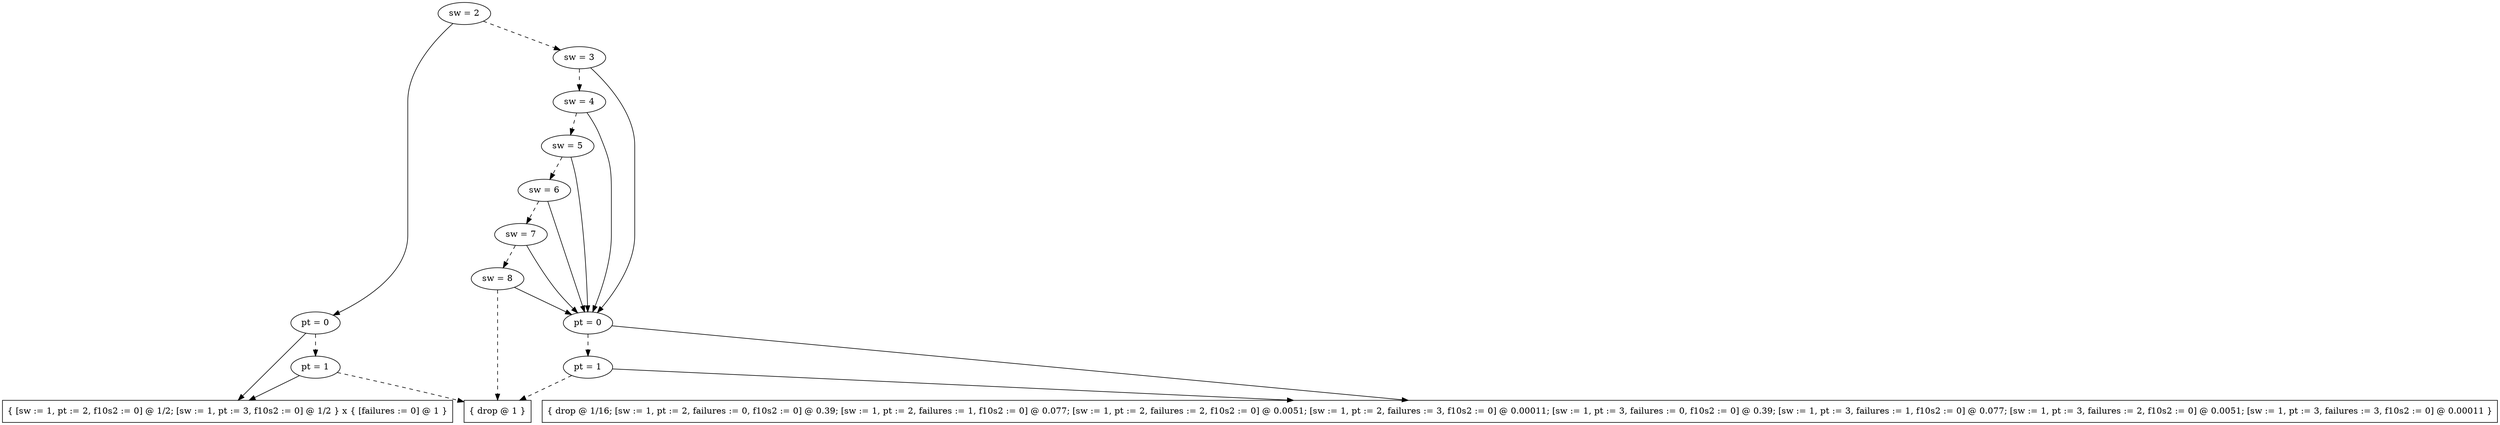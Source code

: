 digraph tdk {
3647 [label="sw = 2"];
3647 -> 3632;
3647 -> 3645 [style="dashed"];
3632 [label="pt = 0"];
3632 -> 3548;
3632 -> 3577 [style="dashed"];
3548 [shape=box label="{ [sw := 1, pt := 2, f10s2 := 0] @ 1/2; [sw := 1, pt := 3, f10s2 := 0] @ 1/2 } x { [failures := 0] @ 1 }"];
3577 [label="pt = 1"];
3577 -> 3548;
3577 -> 0 [style="dashed"];
0 [shape=box label="{ drop @ 1 }"];
3645 [label="sw = 3"];
3645 -> 3625;
3645 -> 3643 [style="dashed"];
3625 [label="pt = 0"];
3625 -> 3492;
3625 -> 3570 [style="dashed"];
3492 [shape=box label="{ drop @ 1/16; [sw := 1, pt := 2, failures := 0, f10s2 := 0] @ 0.39; [sw := 1, pt := 2, failures := 1, f10s2 := 0] @ 0.077; [sw := 1, pt := 2, failures := 2, f10s2 := 0] @ 0.0051; [sw := 1, pt := 2, failures := 3, f10s2 := 0] @ 0.00011; [sw := 1, pt := 3, failures := 0, f10s2 := 0] @ 0.39; [sw := 1, pt := 3, failures := 1, f10s2 := 0] @ 0.077; [sw := 1, pt := 3, failures := 2, f10s2 := 0] @ 0.0051; [sw := 1, pt := 3, failures := 3, f10s2 := 0] @ 0.00011 }"];
3570 [label="pt = 1"];
3570 -> 3492;
3570 -> 0 [style="dashed"];
3643 [label="sw = 4"];
3643 -> 3625;
3643 -> 3641 [style="dashed"];
3641 [label="sw = 5"];
3641 -> 3625;
3641 -> 3639 [style="dashed"];
3639 [label="sw = 6"];
3639 -> 3625;
3639 -> 3637 [style="dashed"];
3637 [label="sw = 7"];
3637 -> 3625;
3637 -> 3635 [style="dashed"];
3635 [label="sw = 8"];
3635 -> 3625;
3635 -> 0 [style="dashed"];
{rank=same; 3643 ;}
{rank=same; 3577 3570 ;}
{rank=same; 3641 ;}
{rank=same; 3645 ;}
{rank=same; 3647 ;}
{rank=same; 3637 ;}
{rank=same; 3635 ;}
{rank=same; 3639 ;}
{rank=same; 3625 3632 ;}
}
